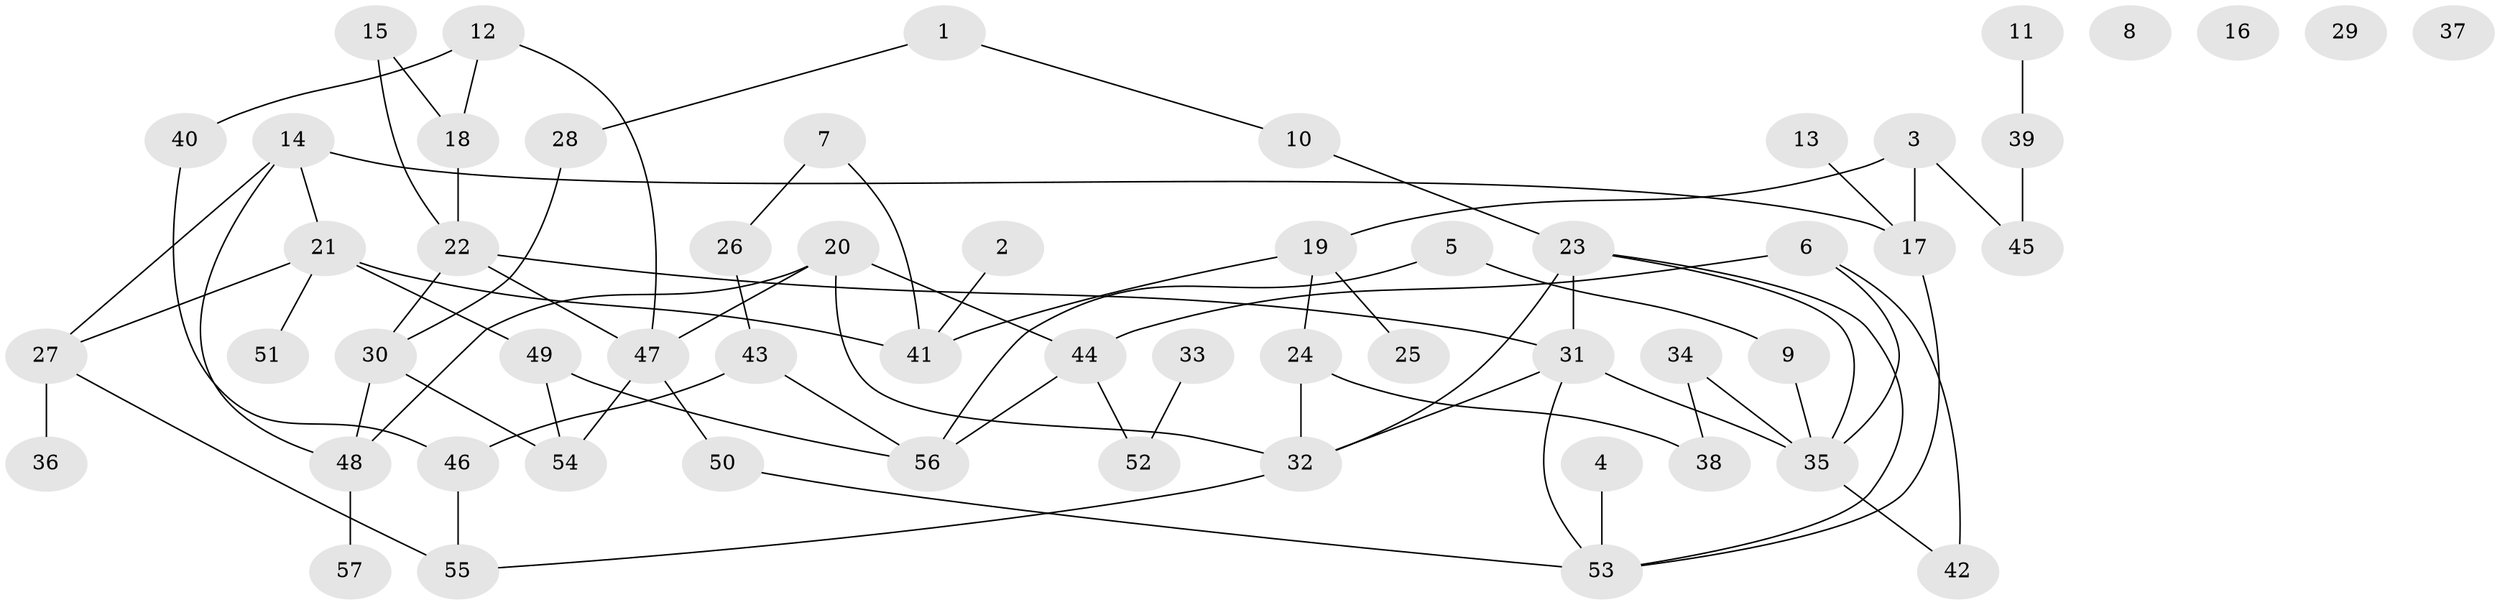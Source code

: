 // coarse degree distribution, {2: 0.2222222222222222, 5: 0.1388888888888889, 9: 0.027777777777777776, 1: 0.25, 3: 0.16666666666666666, 4: 0.16666666666666666, 7: 0.027777777777777776}
// Generated by graph-tools (version 1.1) at 2025/48/03/04/25 22:48:13]
// undirected, 57 vertices, 76 edges
graph export_dot {
  node [color=gray90,style=filled];
  1;
  2;
  3;
  4;
  5;
  6;
  7;
  8;
  9;
  10;
  11;
  12;
  13;
  14;
  15;
  16;
  17;
  18;
  19;
  20;
  21;
  22;
  23;
  24;
  25;
  26;
  27;
  28;
  29;
  30;
  31;
  32;
  33;
  34;
  35;
  36;
  37;
  38;
  39;
  40;
  41;
  42;
  43;
  44;
  45;
  46;
  47;
  48;
  49;
  50;
  51;
  52;
  53;
  54;
  55;
  56;
  57;
  1 -- 10;
  1 -- 28;
  2 -- 41;
  3 -- 17;
  3 -- 19;
  3 -- 45;
  4 -- 53;
  5 -- 9;
  5 -- 56;
  6 -- 35;
  6 -- 42;
  6 -- 44;
  7 -- 26;
  7 -- 41;
  9 -- 35;
  10 -- 23;
  11 -- 39;
  12 -- 18;
  12 -- 40;
  12 -- 47;
  13 -- 17;
  14 -- 17;
  14 -- 21;
  14 -- 27;
  14 -- 48;
  15 -- 18;
  15 -- 22;
  17 -- 53;
  18 -- 22;
  19 -- 24;
  19 -- 25;
  19 -- 41;
  20 -- 32;
  20 -- 44;
  20 -- 47;
  20 -- 48;
  21 -- 27;
  21 -- 41;
  21 -- 49;
  21 -- 51;
  22 -- 30;
  22 -- 31;
  22 -- 47;
  23 -- 31;
  23 -- 32;
  23 -- 35;
  23 -- 53;
  24 -- 32;
  24 -- 38;
  26 -- 43;
  27 -- 36;
  27 -- 55;
  28 -- 30;
  30 -- 48;
  30 -- 54;
  31 -- 32;
  31 -- 35;
  31 -- 53;
  32 -- 55;
  33 -- 52;
  34 -- 35;
  34 -- 38;
  35 -- 42;
  39 -- 45;
  40 -- 46;
  43 -- 46;
  43 -- 56;
  44 -- 52;
  44 -- 56;
  46 -- 55;
  47 -- 50;
  47 -- 54;
  48 -- 57;
  49 -- 54;
  49 -- 56;
  50 -- 53;
}
